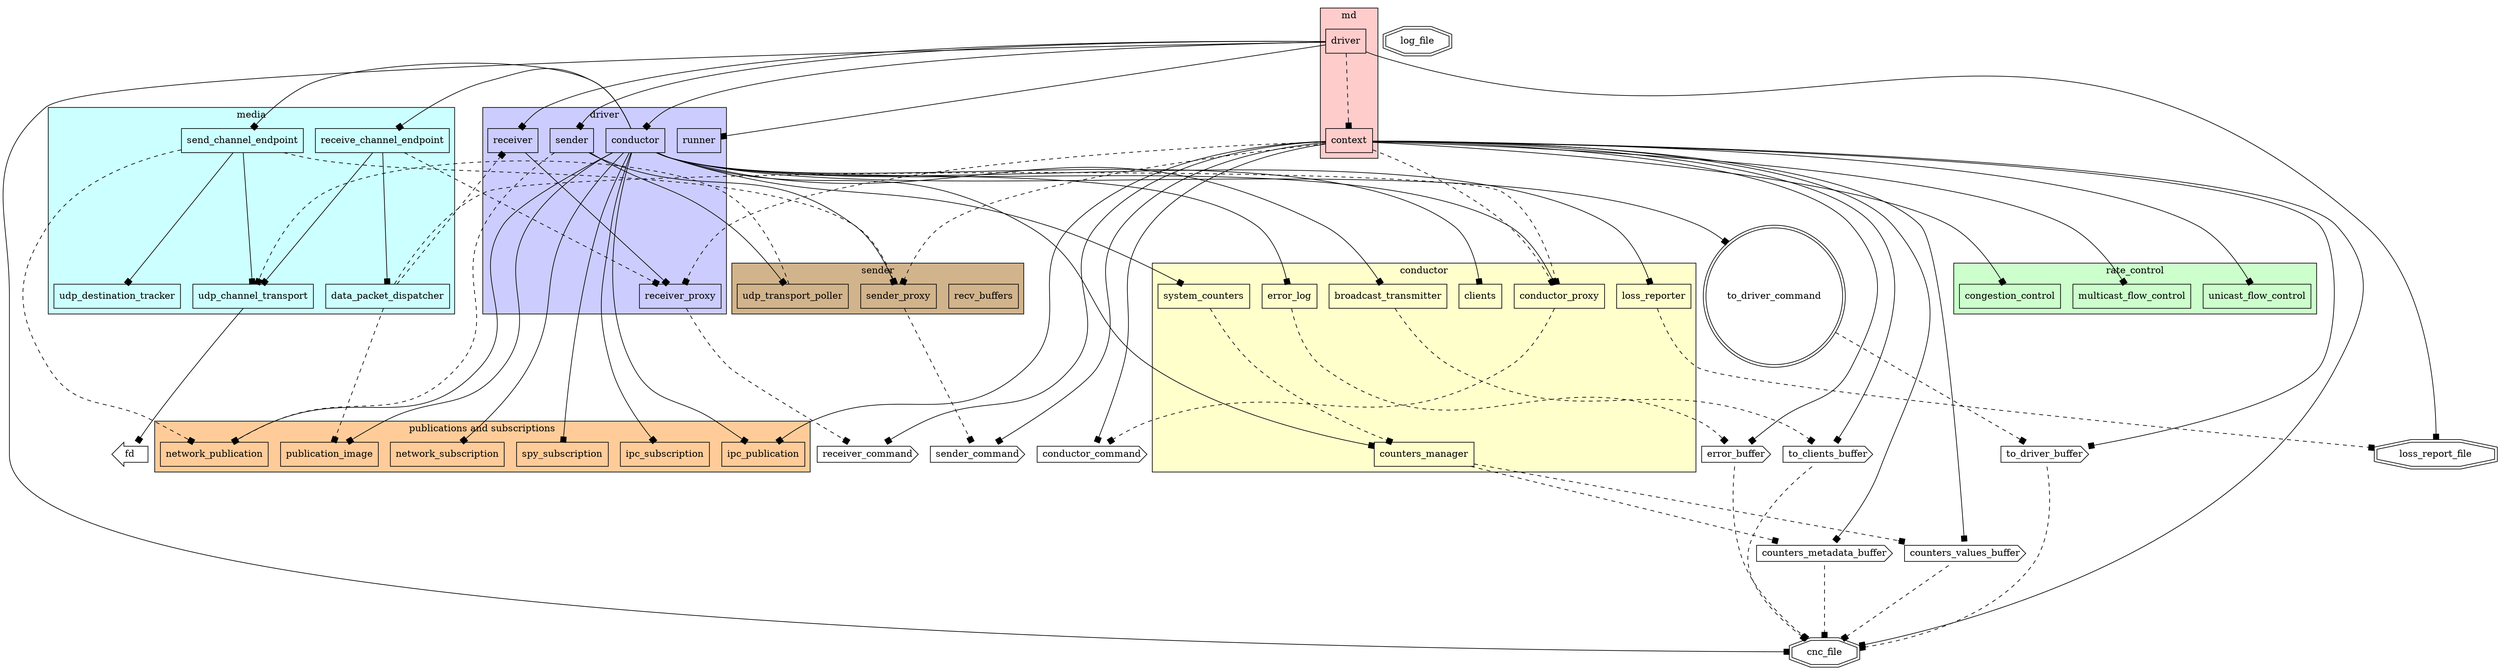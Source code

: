 digraph aeron_media_driver {

    ranksep=1.5;
    rankdir=TB;

    subgraph cluster_md {
        style = filled;
        fillcolor = "#ffcccc";
        label = "md";
        context [ label="context" shape="record" ];
        driver [ label="driver" shape="record" ];
    }

    subgraph cluster_driver {
        style = filled;
        fillcolor = "#ccccff";
        label = "driver";
        conductor [ label="conductor" shape="record" ];
        receiver [ label="receiver" shape="record" ];
        receiver_proxy [ label="receiver_proxy" shape="record" ];
        runner [ label="runner" shape="record" ];
        sender [ label="sender" shape="record" ];
    }

    subgraph cluster_conductor {
        style = filled;
        fillcolor = "#ffffcc";
        label = "conductor";
        broadcast_transmitter [ label="broadcast_transmitter" shape="record" ];
        clients [ label="clients" shape="record" ];
        conductor_proxy [ label="conductor_proxy" shape="record" ];
        counters_manager [ label="counters_manager" shape="record" ];
        error_log [ label="error_log" shape="record" ];
        loss_reporter [ label="loss_reporter" shape="record" ];
        system_counters [ label="system_counters" shape="record" ];
    }

    subgraph cluster_sender {
        style = filled;
        fillcolor = "#d2b48c";
        label = "sender";
        recv_buffers [ label="recv_buffers" shape="record" ];
        sender_proxy [ label="sender_proxy" shape="record" ];
        udp_transport_poller [ label="udp_transport_poller" shape="record" ];
    }

    subgraph cluster_media {
        style = filled;
        fillcolor = "#ccffff";
        label = "media";
        data_packet_dispatcher [ label="data_packet_dispatcher" shape="record" ];
        receive_channel_endpoint [ label="receive_channel_endpoint" shape="record" ];
        send_channel_endpoint [ label="send_channel_endpoint" shape="record" ];
        udp_channel_transport [ label="udp_channel_transport" shape="record" ];
        udp_destination_tracker [ label="udp_destination_tracker" shape="record" ];
    }

    subgraph cluster_pubsub {
        style = filled;
        fillcolor = "#ffcc99";
        label = "publications and subscriptions";
        ipc_publication [ label="ipc_publication" shape="record" ];
        ipc_subscription [ label="ipc_subscription" shape="record" ];
        network_publication [ label="network_publication" shape="record" ];
        network_subscription [ label="network_subscription" shape="record" ];
        publication_image [ label="publication_image" shape="record" ];
        spy_subscription [ label="spy_subscription" shape="record" ];
    }

    subgraph cluster_rate_control {
        style = filled;
        fillcolor = "#ccffcc";
        label = "rate_control";
        unicast_flow_control [ label="unicast_flow_control" shape="record" ];
        multicast_flow_control [ label="multicast_flow_control" shape="record" ];
        congestion_control [ label="congestion_control" shape="record" ];
    }

    conductor_command [ label="conductor_command" shape="cds" ];
    counters_metadata_buffer [ label="counters_metadata_buffer" shape="cds" ];
    counters_values_buffer [ label="counters_values_buffer" shape="cds" ];
    cnc_file [ label="cnc_file" shape="doubleoctagon" ];
    error_buffer [ label="error_buffer" shape="cds" ];
    fd [ label="fd" shape="larrow" ];
    log_file [ label="log_file" shape="doubleoctagon" ];
    loss_report_file [ label="loss_report_file" shape="doubleoctagon" ];
    receiver_command [ label="receiver_command" shape="cds" ];
    sender_command [ label="sender_command" shape="cds" ];
    to_clients_buffer [ label="to_clients_buffer" shape="cds" ];
    to_driver_buffer [ label="to_driver_buffer" shape="cds" ];
    to_driver_command [ label="to_driver_command" shape="doublecircle" ];

    broadcast_transmitter -> to_clients_buffer [ arrowhead="box" style="dashed" ];
    conductor -> broadcast_transmitter [ arrowhead="box" style="solid" ];
    conductor -> clients [ arrowhead="box" style="solid" ];
    conductor -> conductor_proxy [ arrowhead="box" style="solid" ];
    conductor -> counters_manager [ arrowhead="box" style="solid" ];
    conductor -> error_log [ arrowhead="box" style="solid" ];
    conductor -> ipc_publication [ arrowhead="box" style="solid" ];
    conductor -> ipc_subscription [ arrowhead="box" style="solid" ];
    conductor -> loss_reporter [ arrowhead="box" style="solid" ];
    conductor -> network_publication [ arrowhead="box" style="solid" ];
    conductor -> network_subscription [ arrowhead="box" style="solid" ];
    conductor -> publication_image [ arrowhead="box" style="solid" ];
    conductor -> receive_channel_endpoint [ arrowhead="box" style="solid" ];
    conductor -> send_channel_endpoint [ arrowhead="box" style="solid" ];
    conductor -> spy_subscription [ arrowhead="box" style="solid" ];
    conductor -> system_counters [ arrowhead="box" style="solid" ];
    conductor -> to_driver_command [ arrowhead="box" style="solid" ];
    conductor_proxy -> conductor_command [ arrowhead="box" style="dashed" ];
    context -> cnc_file [ arrowhead="box" style="solid" ];
    context -> conductor_command [ arrowhead="box" style="solid" ];
    context -> conductor_proxy [ arrowhead="box" style="dashed" ];
    context -> congestion_control [ arrowhead="box" style="solid" ];
    context -> counters_metadata_buffer [ arrowhead="box" style="solid" ];
    context -> counters_values_buffer [ arrowhead="box" style="solid" ];
    context -> error_buffer [ arrowhead="box" style="solid" ];
    context -> ipc_publication [ arrowhead="box" style="solid" ];
    context -> multicast_flow_control [ arrowhead="box" style="solid" ];
    context -> receiver_command [ arrowhead="box" style="solid" ];
    context -> receiver_proxy [ arrowhead="box" style="dashed" ];
    context -> sender_command [ arrowhead="box" style="solid" ];
    context -> sender_proxy [ arrowhead="box" style="dashed" ];
    context -> to_clients_buffer [ arrowhead="box" style="solid" ];
    context -> to_driver_buffer [ arrowhead="box" style="solid" ];
    context -> unicast_flow_control [ arrowhead="box" style="solid" ];
    counters_manager -> counters_metadata_buffer [ arrowhead="box" style="dashed" ];
    counters_manager -> counters_values_buffer [ arrowhead="box" style="dashed" ];
    counters_metadata_buffer -> cnc_file [ arrowhead="box" style="dashed" ];
    counters_values_buffer -> cnc_file [ arrowhead="box" style="dashed" ];
    data_packet_dispatcher -> conductor_proxy [ arrowhead="box" style="dashed" ];
    data_packet_dispatcher -> publication_image [ arrowhead="box" style="dashed" ];
    data_packet_dispatcher -> receiver [ arrowhead="box" style="dashed" ];
    driver -> conductor [ arrowhead="box" style="solid" ];
    driver -> cnc_file [ arrowhead="box" style="solid" ];
    driver -> context [ arrowhead="box" style="dashed" ];
    driver -> loss_report_file [ arrowhead="box" style="solid" ];
    driver -> receiver [ arrowhead="box" style="solid" ];
    driver -> runner [ arrowhead="box" style="solid" ];
    driver -> sender [ arrowhead="box" style="solid" ];
    error_buffer -> cnc_file [ arrowhead="box" style="dashed" ];
    error_log -> error_buffer [ arrowhead="box" style="dashed" ];
    loss_reporter -> loss_report_file [ arrowhead="box" style="dashed" ];
    receive_channel_endpoint -> data_packet_dispatcher [ arrowhead="box" style="solid" ];
    receive_channel_endpoint -> udp_channel_transport [ arrowhead="box" style="solid" ];
    receive_channel_endpoint -> receiver_proxy [ arrowhead="box" style="dashed" ];
    receiver -> receiver_proxy [ arrowhead="box" style="solid" ];
    receiver_proxy -> receiver_command [ arrowhead="box" style="dashed" ];
    send_channel_endpoint -> network_publication [ arrowhead="box" style="dashed" ];
    send_channel_endpoint -> sender_proxy [ arrowhead="box" style="dashed" ];
    send_channel_endpoint -> udp_channel_transport [ arrowhead="box" style="solid" ];
    send_channel_endpoint -> udp_destination_tracker [ arrowhead="box" style="solid" ];
    sender -> network_publication [ arrowhead="box" style="dashed" ];
    sender -> sender_proxy [ arrowhead="box" style="solid" ];
    sender -> udp_transport_poller [ arrowhead="box" style="solid" ];
    sender_proxy -> sender_command [ arrowhead="box" style="dashed" ];
    system_counters -> counters_manager [ arrowhead="box" style="dashed" ];
    to_clients_buffer -> cnc_file [ arrowhead="box" style="dashed" ];
    to_driver_buffer -> cnc_file [ arrowhead="box" style="dashed" ];
    to_driver_command -> to_driver_buffer [ arrowhead="box" style="dashed" ];
    udp_channel_transport -> fd [ arrowhead="box" style="solid" ];
    udp_transport_poller -> udp_channel_transport [ arrowhead="box" style="dashed" ];
}
